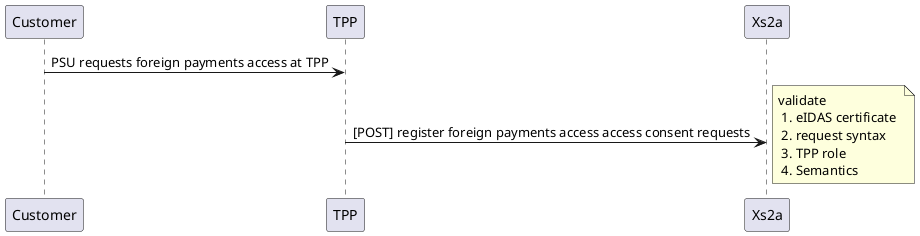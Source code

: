 @startuml
Customer -> TPP: PSU requests foreign payments access at TPP
TPP -> Xs2a: [POST] register foreign payments access access consent requests
note right: validate \n 1. eIDAS certificate \n 2. request syntax \n 3. TPP role \n 4. Semantics

@enduml